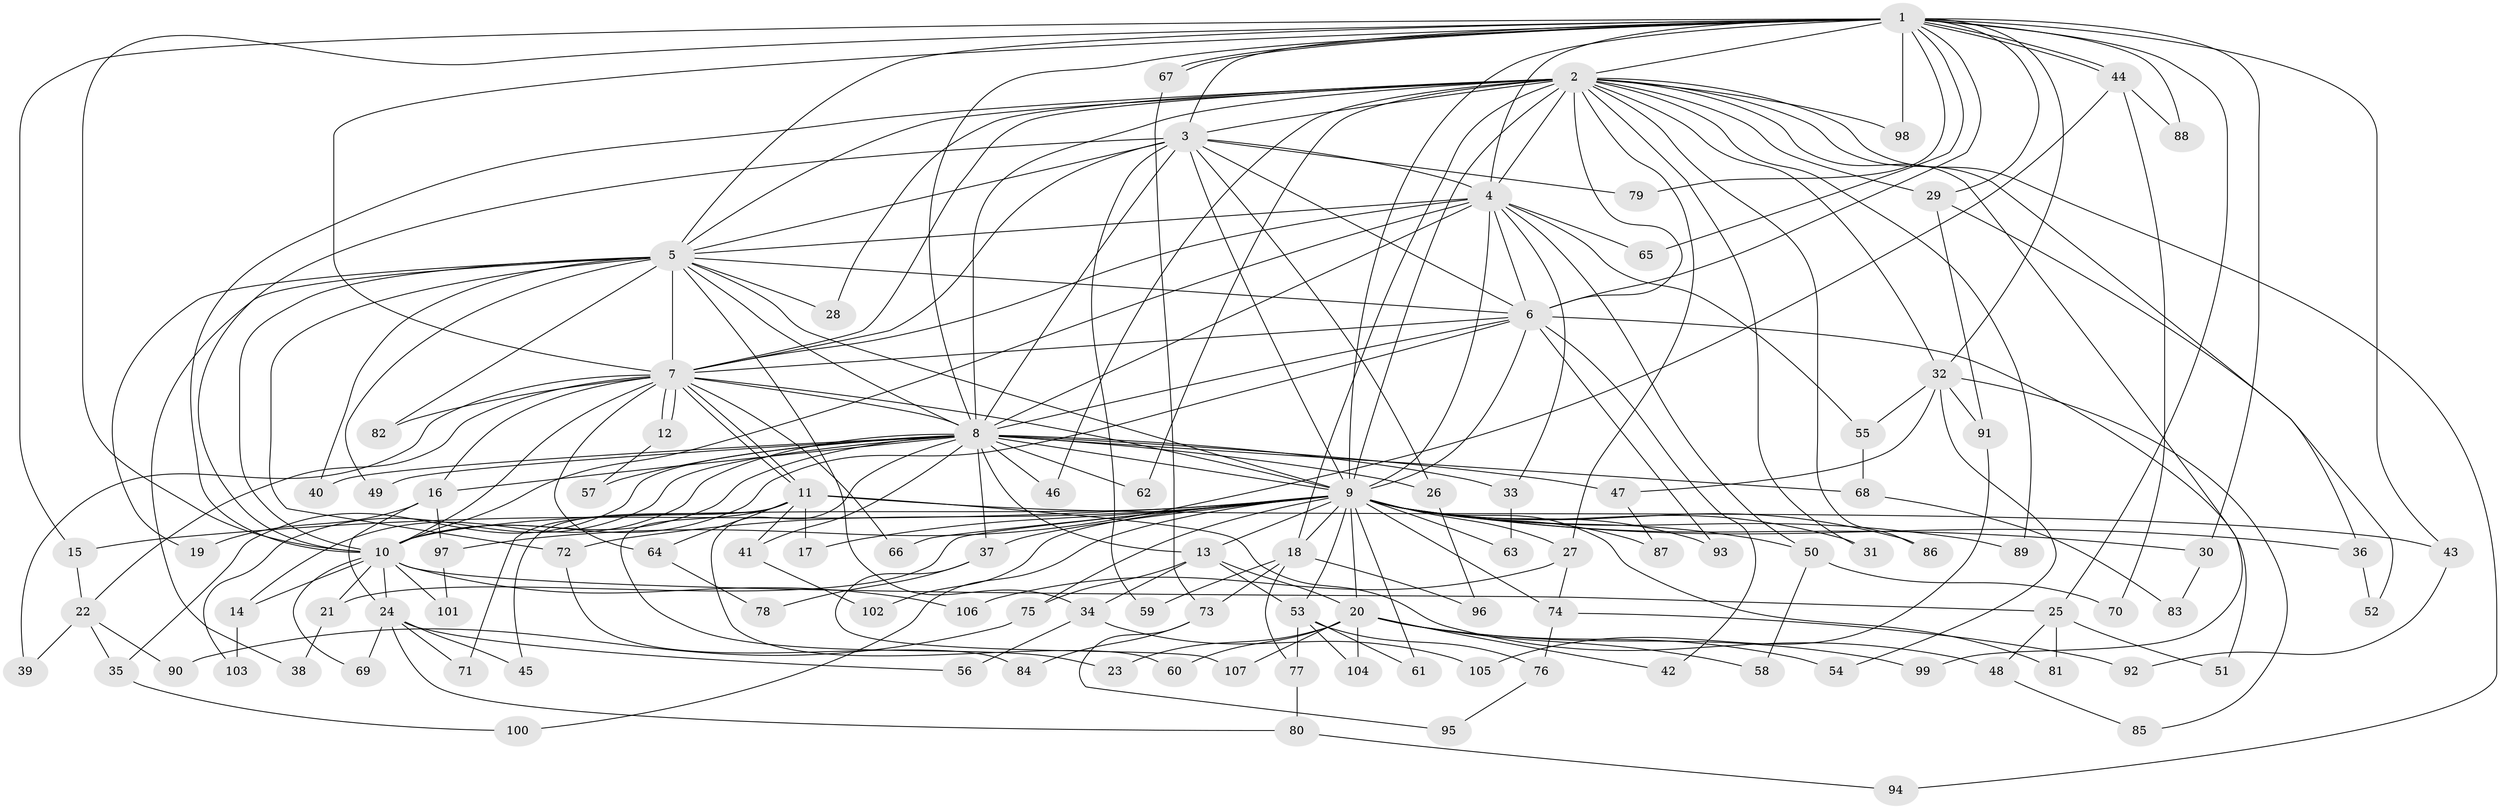 // coarse degree distribution, {9: 0.013333333333333334, 2: 0.36, 17: 0.02666666666666667, 29: 0.013333333333333334, 6: 0.04, 3: 0.29333333333333333, 4: 0.10666666666666667, 14: 0.02666666666666667, 5: 0.04, 10: 0.04, 22: 0.013333333333333334, 7: 0.013333333333333334, 20: 0.013333333333333334}
// Generated by graph-tools (version 1.1) at 2025/36/03/04/25 23:36:30]
// undirected, 107 vertices, 239 edges
graph export_dot {
  node [color=gray90,style=filled];
  1;
  2;
  3;
  4;
  5;
  6;
  7;
  8;
  9;
  10;
  11;
  12;
  13;
  14;
  15;
  16;
  17;
  18;
  19;
  20;
  21;
  22;
  23;
  24;
  25;
  26;
  27;
  28;
  29;
  30;
  31;
  32;
  33;
  34;
  35;
  36;
  37;
  38;
  39;
  40;
  41;
  42;
  43;
  44;
  45;
  46;
  47;
  48;
  49;
  50;
  51;
  52;
  53;
  54;
  55;
  56;
  57;
  58;
  59;
  60;
  61;
  62;
  63;
  64;
  65;
  66;
  67;
  68;
  69;
  70;
  71;
  72;
  73;
  74;
  75;
  76;
  77;
  78;
  79;
  80;
  81;
  82;
  83;
  84;
  85;
  86;
  87;
  88;
  89;
  90;
  91;
  92;
  93;
  94;
  95;
  96;
  97;
  98;
  99;
  100;
  101;
  102;
  103;
  104;
  105;
  106;
  107;
  1 -- 2;
  1 -- 3;
  1 -- 4;
  1 -- 5;
  1 -- 6;
  1 -- 7;
  1 -- 8;
  1 -- 9;
  1 -- 10;
  1 -- 15;
  1 -- 25;
  1 -- 29;
  1 -- 30;
  1 -- 32;
  1 -- 43;
  1 -- 44;
  1 -- 44;
  1 -- 65;
  1 -- 67;
  1 -- 67;
  1 -- 79;
  1 -- 88;
  1 -- 98;
  2 -- 3;
  2 -- 4;
  2 -- 5;
  2 -- 6;
  2 -- 7;
  2 -- 8;
  2 -- 9;
  2 -- 10;
  2 -- 18;
  2 -- 27;
  2 -- 28;
  2 -- 29;
  2 -- 31;
  2 -- 32;
  2 -- 36;
  2 -- 46;
  2 -- 62;
  2 -- 86;
  2 -- 89;
  2 -- 94;
  2 -- 98;
  2 -- 99;
  3 -- 4;
  3 -- 5;
  3 -- 6;
  3 -- 7;
  3 -- 8;
  3 -- 9;
  3 -- 10;
  3 -- 26;
  3 -- 59;
  3 -- 79;
  4 -- 5;
  4 -- 6;
  4 -- 7;
  4 -- 8;
  4 -- 9;
  4 -- 10;
  4 -- 33;
  4 -- 50;
  4 -- 55;
  4 -- 65;
  5 -- 6;
  5 -- 7;
  5 -- 8;
  5 -- 9;
  5 -- 10;
  5 -- 19;
  5 -- 28;
  5 -- 34;
  5 -- 38;
  5 -- 40;
  5 -- 49;
  5 -- 72;
  5 -- 82;
  6 -- 7;
  6 -- 8;
  6 -- 9;
  6 -- 10;
  6 -- 42;
  6 -- 51;
  6 -- 93;
  7 -- 8;
  7 -- 9;
  7 -- 10;
  7 -- 11;
  7 -- 11;
  7 -- 12;
  7 -- 12;
  7 -- 16;
  7 -- 22;
  7 -- 39;
  7 -- 64;
  7 -- 66;
  7 -- 82;
  8 -- 9;
  8 -- 10;
  8 -- 13;
  8 -- 14;
  8 -- 16;
  8 -- 26;
  8 -- 33;
  8 -- 35;
  8 -- 37;
  8 -- 40;
  8 -- 41;
  8 -- 46;
  8 -- 47;
  8 -- 49;
  8 -- 57;
  8 -- 60;
  8 -- 62;
  8 -- 68;
  8 -- 103;
  9 -- 10;
  9 -- 13;
  9 -- 15;
  9 -- 17;
  9 -- 18;
  9 -- 20;
  9 -- 21;
  9 -- 27;
  9 -- 30;
  9 -- 31;
  9 -- 36;
  9 -- 37;
  9 -- 50;
  9 -- 53;
  9 -- 61;
  9 -- 63;
  9 -- 66;
  9 -- 72;
  9 -- 74;
  9 -- 75;
  9 -- 81;
  9 -- 86;
  9 -- 87;
  9 -- 89;
  9 -- 93;
  9 -- 100;
  9 -- 102;
  10 -- 14;
  10 -- 21;
  10 -- 24;
  10 -- 25;
  10 -- 69;
  10 -- 101;
  10 -- 106;
  11 -- 17;
  11 -- 23;
  11 -- 41;
  11 -- 43;
  11 -- 45;
  11 -- 48;
  11 -- 64;
  11 -- 71;
  12 -- 57;
  13 -- 20;
  13 -- 34;
  13 -- 53;
  13 -- 75;
  14 -- 103;
  15 -- 22;
  16 -- 19;
  16 -- 24;
  16 -- 97;
  18 -- 59;
  18 -- 73;
  18 -- 77;
  18 -- 96;
  20 -- 23;
  20 -- 42;
  20 -- 54;
  20 -- 58;
  20 -- 60;
  20 -- 99;
  20 -- 104;
  20 -- 107;
  21 -- 38;
  22 -- 35;
  22 -- 39;
  22 -- 90;
  24 -- 45;
  24 -- 56;
  24 -- 69;
  24 -- 71;
  24 -- 80;
  25 -- 48;
  25 -- 51;
  25 -- 81;
  26 -- 96;
  27 -- 74;
  27 -- 106;
  29 -- 52;
  29 -- 91;
  30 -- 83;
  32 -- 47;
  32 -- 54;
  32 -- 55;
  32 -- 85;
  32 -- 91;
  33 -- 63;
  34 -- 56;
  34 -- 105;
  35 -- 100;
  36 -- 52;
  37 -- 78;
  37 -- 107;
  41 -- 102;
  43 -- 92;
  44 -- 70;
  44 -- 88;
  44 -- 97;
  47 -- 87;
  48 -- 85;
  50 -- 58;
  50 -- 70;
  53 -- 61;
  53 -- 76;
  53 -- 77;
  53 -- 104;
  55 -- 68;
  64 -- 78;
  67 -- 73;
  68 -- 83;
  72 -- 84;
  73 -- 84;
  73 -- 95;
  74 -- 76;
  74 -- 92;
  75 -- 90;
  76 -- 95;
  77 -- 80;
  80 -- 94;
  91 -- 105;
  97 -- 101;
}
